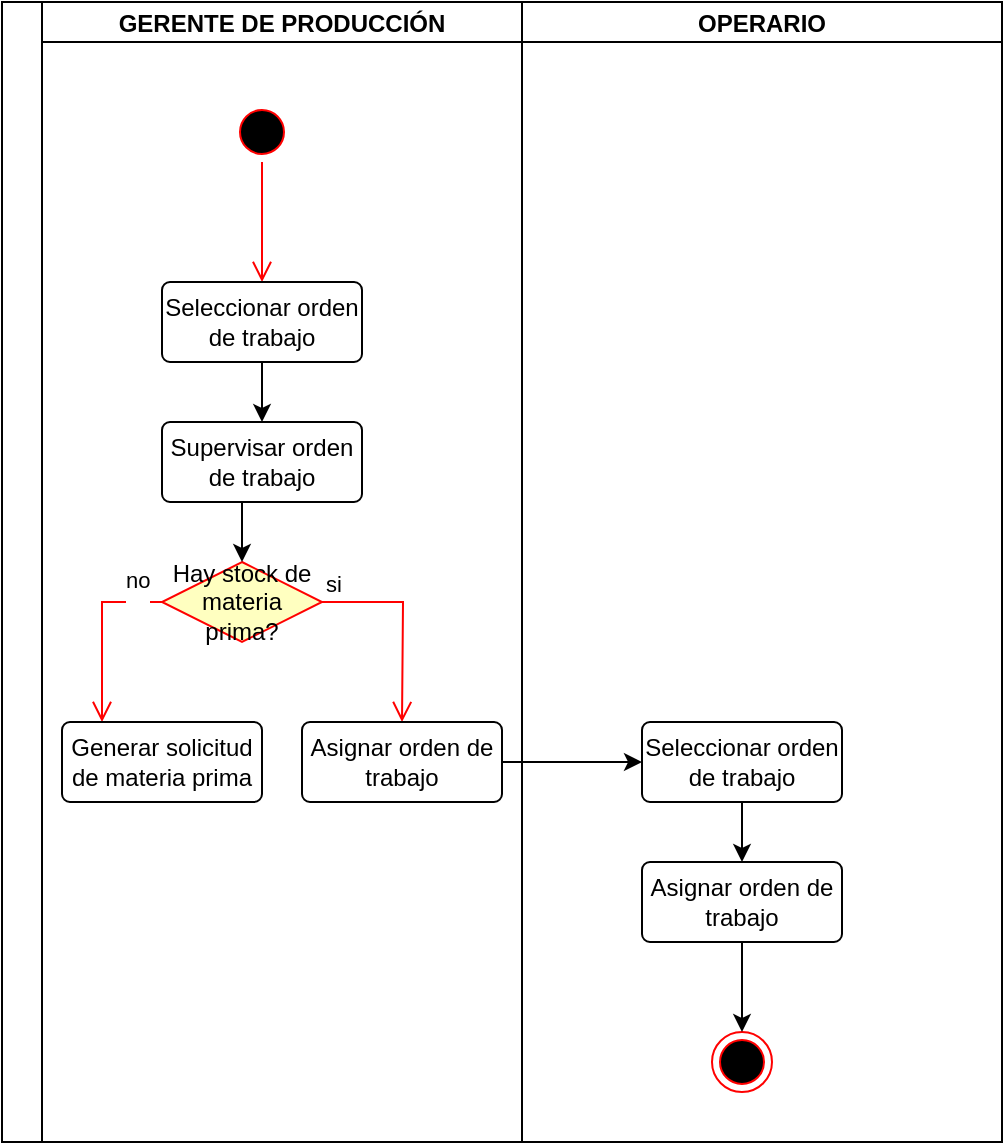 <mxfile version="24.2.3" type="device">
  <diagram name="Página-1" id="hct_zwlatr9s3PlGcYt8">
    <mxGraphModel dx="984" dy="566" grid="1" gridSize="10" guides="1" tooltips="1" connect="1" arrows="1" fold="1" page="1" pageScale="1" pageWidth="827" pageHeight="1169" math="0" shadow="0">
      <root>
        <mxCell id="0" />
        <mxCell id="1" parent="0" />
        <mxCell id="lhbC4SCB4tCPhIpgXOIC-1" value="" style="swimlane;childLayout=stackLayout;resizeParent=1;resizeParentMax=0;startSize=20;horizontal=0;horizontalStack=1;" vertex="1" parent="1">
          <mxGeometry x="80" y="70" width="260" height="570" as="geometry" />
        </mxCell>
        <mxCell id="lhbC4SCB4tCPhIpgXOIC-2" value="GERENTE DE PRODUCCIÓN" style="swimlane;startSize=20;" vertex="1" parent="lhbC4SCB4tCPhIpgXOIC-1">
          <mxGeometry x="20" width="240" height="570" as="geometry" />
        </mxCell>
        <mxCell id="lhbC4SCB4tCPhIpgXOIC-7" value="" style="ellipse;html=1;shape=startState;fillColor=#000000;strokeColor=#ff0000;" vertex="1" parent="lhbC4SCB4tCPhIpgXOIC-2">
          <mxGeometry x="95" y="50" width="30" height="30" as="geometry" />
        </mxCell>
        <mxCell id="lhbC4SCB4tCPhIpgXOIC-8" value="" style="edgeStyle=orthogonalEdgeStyle;html=1;verticalAlign=bottom;endArrow=open;endSize=8;strokeColor=#ff0000;rounded=0;" edge="1" source="lhbC4SCB4tCPhIpgXOIC-7" parent="lhbC4SCB4tCPhIpgXOIC-2">
          <mxGeometry relative="1" as="geometry">
            <mxPoint x="110" y="140" as="targetPoint" />
          </mxGeometry>
        </mxCell>
        <mxCell id="lhbC4SCB4tCPhIpgXOIC-9" value="Seleccionar orden de trabajo" style="rounded=1;arcSize=10;whiteSpace=wrap;html=1;align=center;" vertex="1" parent="lhbC4SCB4tCPhIpgXOIC-2">
          <mxGeometry x="60" y="140" width="100" height="40" as="geometry" />
        </mxCell>
        <mxCell id="lhbC4SCB4tCPhIpgXOIC-11" value="" style="endArrow=classic;html=1;rounded=0;" edge="1" parent="lhbC4SCB4tCPhIpgXOIC-2">
          <mxGeometry width="50" height="50" relative="1" as="geometry">
            <mxPoint x="110" y="180" as="sourcePoint" />
            <mxPoint x="110" y="210" as="targetPoint" />
          </mxGeometry>
        </mxCell>
        <mxCell id="lhbC4SCB4tCPhIpgXOIC-12" value="Supervisar orden de trabajo" style="rounded=1;arcSize=10;whiteSpace=wrap;html=1;align=center;" vertex="1" parent="lhbC4SCB4tCPhIpgXOIC-2">
          <mxGeometry x="60" y="210" width="100" height="40" as="geometry" />
        </mxCell>
        <mxCell id="lhbC4SCB4tCPhIpgXOIC-13" value="Hay stock de materia prima?" style="rhombus;whiteSpace=wrap;html=1;fontColor=#000000;fillColor=#ffffc0;strokeColor=#ff0000;" vertex="1" parent="lhbC4SCB4tCPhIpgXOIC-2">
          <mxGeometry x="60" y="280" width="80" height="40" as="geometry" />
        </mxCell>
        <mxCell id="lhbC4SCB4tCPhIpgXOIC-14" value="si" style="edgeStyle=orthogonalEdgeStyle;html=1;align=left;verticalAlign=bottom;endArrow=open;endSize=8;strokeColor=#ff0000;rounded=0;" edge="1" source="lhbC4SCB4tCPhIpgXOIC-13" parent="lhbC4SCB4tCPhIpgXOIC-2">
          <mxGeometry x="-1" relative="1" as="geometry">
            <mxPoint x="180" y="360" as="targetPoint" />
          </mxGeometry>
        </mxCell>
        <mxCell id="lhbC4SCB4tCPhIpgXOIC-15" value="no&lt;div&gt;&lt;br&gt;&lt;/div&gt;" style="edgeStyle=orthogonalEdgeStyle;html=1;align=left;verticalAlign=top;endArrow=open;endSize=8;strokeColor=#ff0000;rounded=0;exitX=0;exitY=0.5;exitDx=0;exitDy=0;" edge="1" source="lhbC4SCB4tCPhIpgXOIC-13" parent="lhbC4SCB4tCPhIpgXOIC-2">
          <mxGeometry x="-0.455" y="-14" relative="1" as="geometry">
            <mxPoint x="30" y="360" as="targetPoint" />
            <Array as="points">
              <mxPoint x="30" y="300" />
            </Array>
            <mxPoint x="4" y="-10" as="offset" />
          </mxGeometry>
        </mxCell>
        <mxCell id="lhbC4SCB4tCPhIpgXOIC-16" value="" style="endArrow=classic;html=1;rounded=0;entryX=0.5;entryY=0;entryDx=0;entryDy=0;" edge="1" parent="lhbC4SCB4tCPhIpgXOIC-2" target="lhbC4SCB4tCPhIpgXOIC-13">
          <mxGeometry width="50" height="50" relative="1" as="geometry">
            <mxPoint x="100" y="250" as="sourcePoint" />
            <mxPoint x="80" y="280" as="targetPoint" />
          </mxGeometry>
        </mxCell>
        <mxCell id="lhbC4SCB4tCPhIpgXOIC-17" value="Generar solicitud de materia prima" style="rounded=1;arcSize=10;whiteSpace=wrap;html=1;align=center;" vertex="1" parent="lhbC4SCB4tCPhIpgXOIC-2">
          <mxGeometry x="10" y="360" width="100" height="40" as="geometry" />
        </mxCell>
        <mxCell id="lhbC4SCB4tCPhIpgXOIC-18" value="Asignar orden de trabajo" style="rounded=1;arcSize=10;whiteSpace=wrap;html=1;align=center;" vertex="1" parent="lhbC4SCB4tCPhIpgXOIC-2">
          <mxGeometry x="130" y="360" width="100" height="40" as="geometry" />
        </mxCell>
        <mxCell id="lhbC4SCB4tCPhIpgXOIC-19" value="" style="endArrow=classic;html=1;rounded=0;entryX=0;entryY=0.5;entryDx=0;entryDy=0;" edge="1" parent="lhbC4SCB4tCPhIpgXOIC-2" target="lhbC4SCB4tCPhIpgXOIC-20">
          <mxGeometry width="50" height="50" relative="1" as="geometry">
            <mxPoint x="230" y="380" as="sourcePoint" />
            <mxPoint x="290" y="380" as="targetPoint" />
          </mxGeometry>
        </mxCell>
        <mxCell id="lhbC4SCB4tCPhIpgXOIC-6" value="OPERARIO" style="swimlane;startSize=20;" vertex="1" parent="1">
          <mxGeometry x="340" y="70" width="240" height="570" as="geometry" />
        </mxCell>
        <mxCell id="lhbC4SCB4tCPhIpgXOIC-20" value="Seleccionar orden de trabajo" style="rounded=1;arcSize=10;whiteSpace=wrap;html=1;align=center;" vertex="1" parent="lhbC4SCB4tCPhIpgXOIC-6">
          <mxGeometry x="60" y="360" width="100" height="40" as="geometry" />
        </mxCell>
        <mxCell id="lhbC4SCB4tCPhIpgXOIC-21" value="Asignar orden de trabajo" style="rounded=1;arcSize=10;whiteSpace=wrap;html=1;align=center;" vertex="1" parent="lhbC4SCB4tCPhIpgXOIC-6">
          <mxGeometry x="60" y="430" width="100" height="40" as="geometry" />
        </mxCell>
        <mxCell id="lhbC4SCB4tCPhIpgXOIC-23" value="" style="endArrow=classic;html=1;rounded=0;entryX=0.5;entryY=0;entryDx=0;entryDy=0;" edge="1" parent="lhbC4SCB4tCPhIpgXOIC-6" target="lhbC4SCB4tCPhIpgXOIC-21">
          <mxGeometry width="50" height="50" relative="1" as="geometry">
            <mxPoint x="110" y="400" as="sourcePoint" />
            <mxPoint x="74" y="430" as="targetPoint" />
          </mxGeometry>
        </mxCell>
        <mxCell id="lhbC4SCB4tCPhIpgXOIC-24" value="" style="ellipse;html=1;shape=endState;fillColor=#000000;strokeColor=#ff0000;" vertex="1" parent="lhbC4SCB4tCPhIpgXOIC-6">
          <mxGeometry x="95" y="515" width="30" height="30" as="geometry" />
        </mxCell>
        <mxCell id="lhbC4SCB4tCPhIpgXOIC-25" value="" style="endArrow=classic;html=1;rounded=0;entryX=0.5;entryY=0;entryDx=0;entryDy=0;exitX=0.5;exitY=1;exitDx=0;exitDy=0;" edge="1" parent="lhbC4SCB4tCPhIpgXOIC-6" source="lhbC4SCB4tCPhIpgXOIC-21" target="lhbC4SCB4tCPhIpgXOIC-24">
          <mxGeometry width="50" height="50" relative="1" as="geometry">
            <mxPoint x="100" y="480" as="sourcePoint" />
            <mxPoint x="150" y="430" as="targetPoint" />
          </mxGeometry>
        </mxCell>
      </root>
    </mxGraphModel>
  </diagram>
</mxfile>
